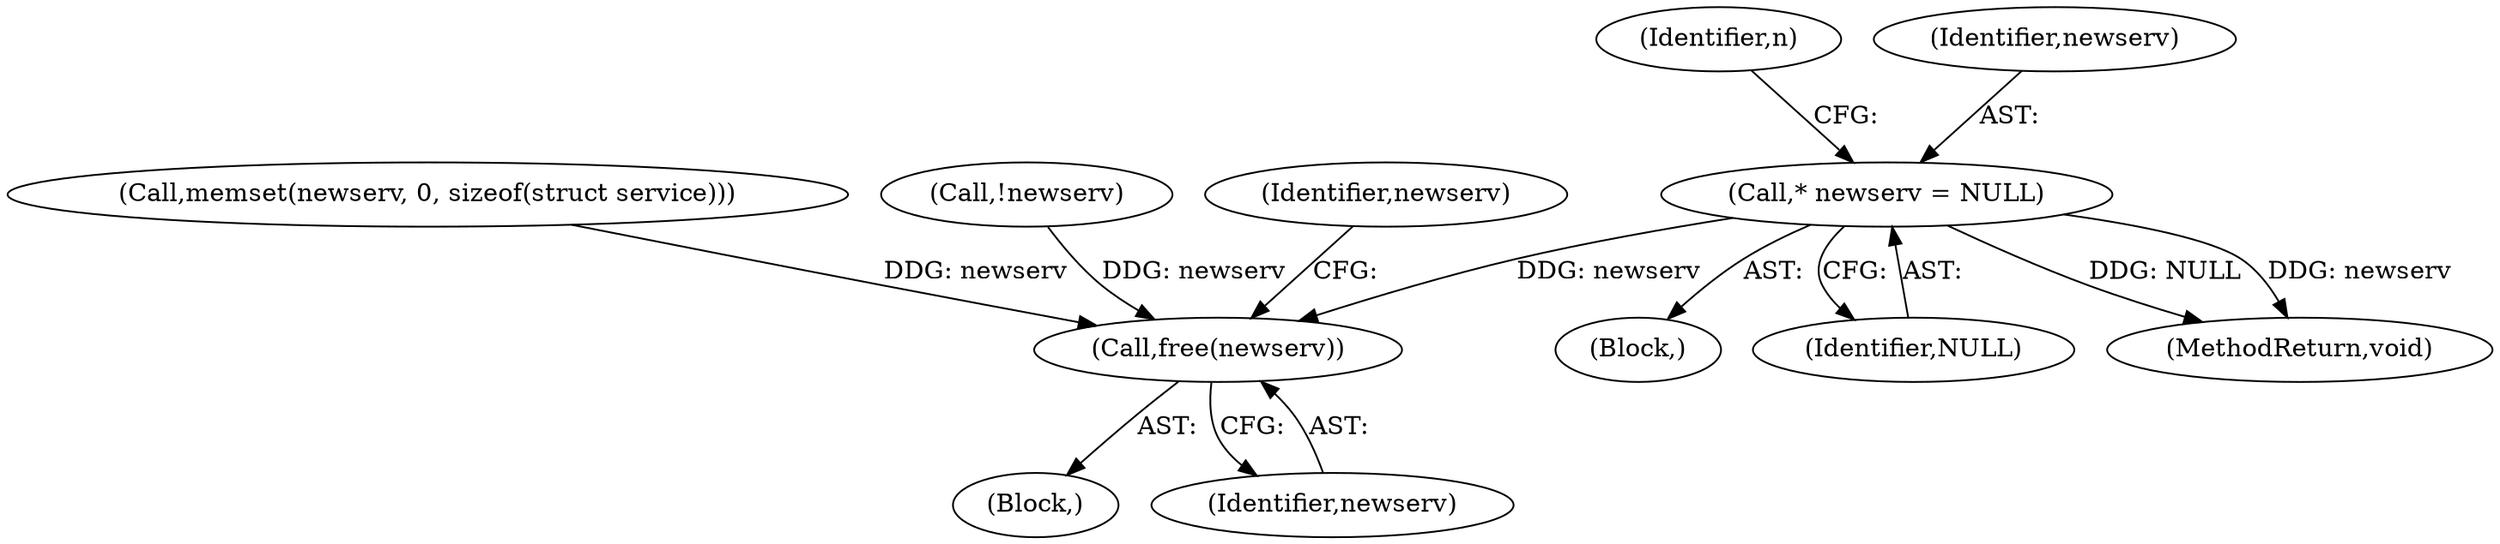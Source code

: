 digraph "0_miniupnp_140ee8d2204b383279f854802b27bdb41c1d5d1a@pointer" {
"1000140" [label="(Call,* newserv = NULL)"];
"1001039" [label="(Call,free(newserv))"];
"1000116" [label="(Block,)"];
"1001022" [label="(Block,)"];
"1000140" [label="(Call,* newserv = NULL)"];
"1000142" [label="(Identifier,NULL)"];
"1000650" [label="(Call,memset(newserv, 0, sizeof(struct service)))"];
"1000643" [label="(Call,!newserv)"];
"1001040" [label="(Identifier,newserv)"];
"1000145" [label="(Identifier,n)"];
"1000141" [label="(Identifier,newserv)"];
"1001042" [label="(Identifier,newserv)"];
"1001055" [label="(MethodReturn,void)"];
"1001039" [label="(Call,free(newserv))"];
"1000140" -> "1000116"  [label="AST: "];
"1000140" -> "1000142"  [label="CFG: "];
"1000141" -> "1000140"  [label="AST: "];
"1000142" -> "1000140"  [label="AST: "];
"1000145" -> "1000140"  [label="CFG: "];
"1000140" -> "1001055"  [label="DDG: NULL"];
"1000140" -> "1001055"  [label="DDG: newserv"];
"1000140" -> "1001039"  [label="DDG: newserv"];
"1001039" -> "1001022"  [label="AST: "];
"1001039" -> "1001040"  [label="CFG: "];
"1001040" -> "1001039"  [label="AST: "];
"1001042" -> "1001039"  [label="CFG: "];
"1000650" -> "1001039"  [label="DDG: newserv"];
"1000643" -> "1001039"  [label="DDG: newserv"];
}
